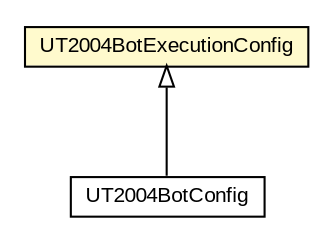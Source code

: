#!/usr/local/bin/dot
#
# Class diagram 
# Generated by UMLGraph version 5.1 (http://www.umlgraph.org/)
#

digraph G {
	edge [fontname="arial",fontsize=10,labelfontname="arial",labelfontsize=10];
	node [fontname="arial",fontsize=10,shape=plaintext];
	nodesep=0.25;
	ranksep=0.5;
	// cz.cuni.amis.pogamut.ut2004.tournament.botexecution.UT2004BotExecutionConfig
	c900 [label=<<table title="cz.cuni.amis.pogamut.ut2004.tournament.botexecution.UT2004BotExecutionConfig" border="0" cellborder="1" cellspacing="0" cellpadding="2" port="p" bgcolor="lemonChiffon" href="./UT2004BotExecutionConfig.html">
		<tr><td><table border="0" cellspacing="0" cellpadding="1">
<tr><td align="center" balign="center"> UT2004BotExecutionConfig </td></tr>
		</table></td></tr>
		</table>>, fontname="arial", fontcolor="black", fontsize=10.0];
	// cz.cuni.amis.pogamut.ut2004.tournament.match.UT2004BotConfig
	c924 [label=<<table title="cz.cuni.amis.pogamut.ut2004.tournament.match.UT2004BotConfig" border="0" cellborder="1" cellspacing="0" cellpadding="2" port="p" href="../match/UT2004BotConfig.html">
		<tr><td><table border="0" cellspacing="0" cellpadding="1">
<tr><td align="center" balign="center"> UT2004BotConfig </td></tr>
		</table></td></tr>
		</table>>, fontname="arial", fontcolor="black", fontsize=10.0];
	//cz.cuni.amis.pogamut.ut2004.tournament.match.UT2004BotConfig extends cz.cuni.amis.pogamut.ut2004.tournament.botexecution.UT2004BotExecutionConfig
	c900:p -> c924:p [dir=back,arrowtail=empty];
}

